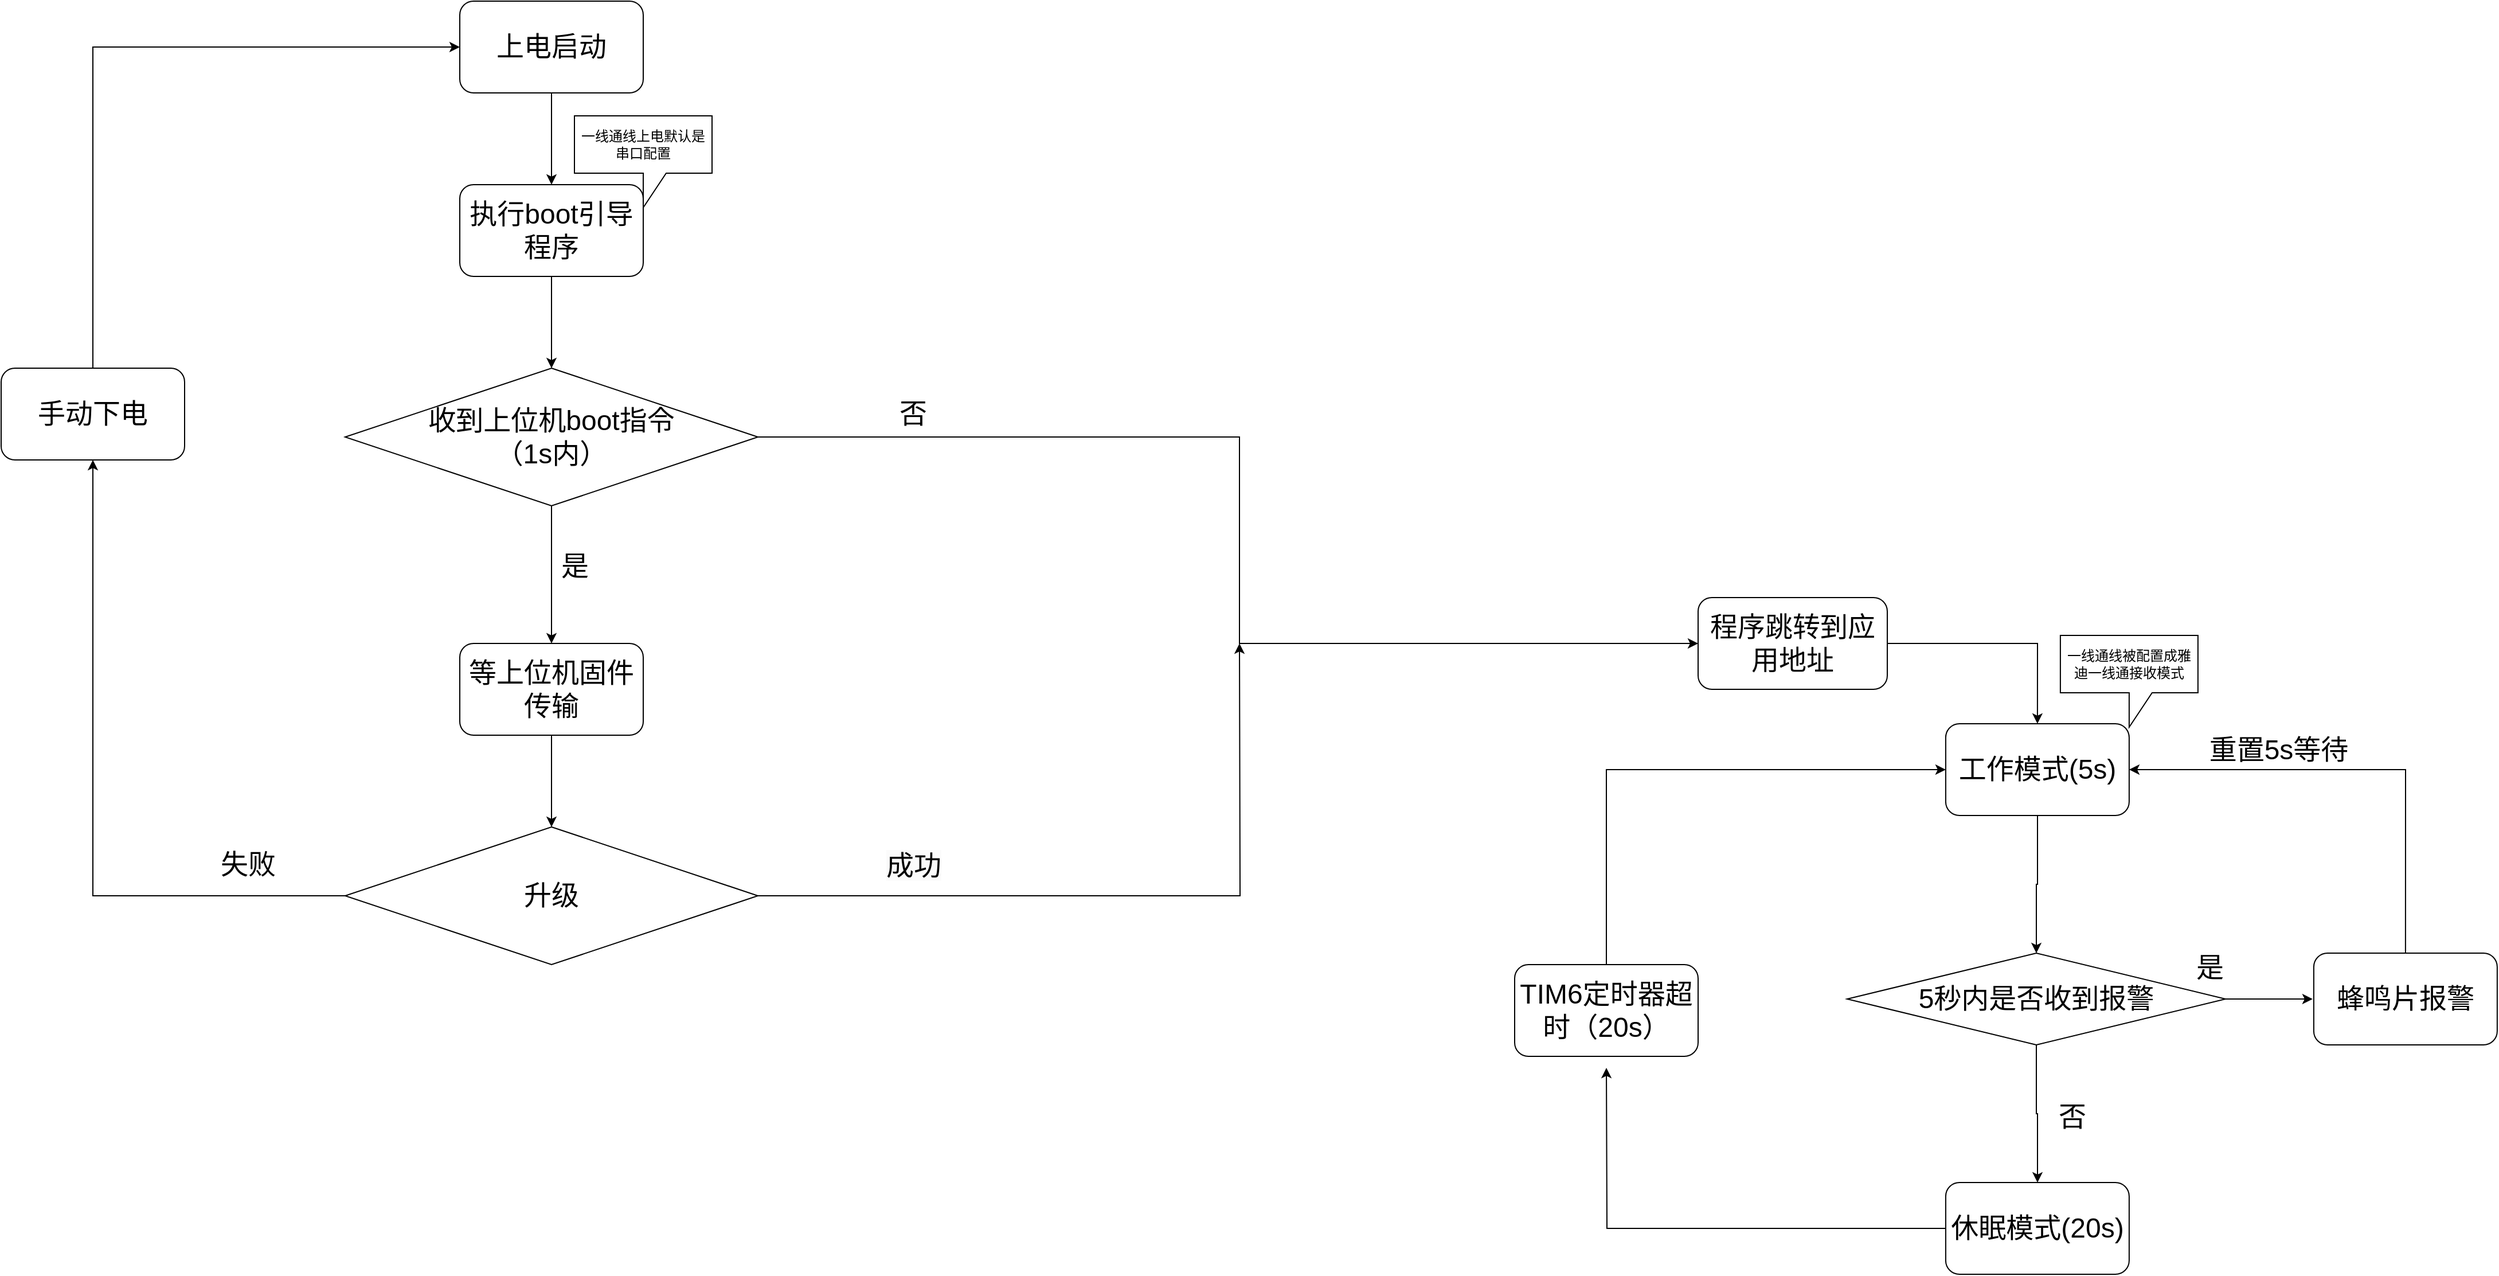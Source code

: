 <mxfile version="23.1.7" type="github">
  <diagram name="第 1 页" id="2HxO7je2tRMQ0RBZFBat">
    <mxGraphModel dx="2533" dy="1431" grid="1" gridSize="10" guides="1" tooltips="1" connect="1" arrows="1" fold="1" page="1" pageScale="1" pageWidth="827" pageHeight="1169" math="0" shadow="0">
      <root>
        <mxCell id="0" />
        <mxCell id="1" parent="0" />
        <mxCell id="_65gUGmYSUx_KgQnUF9C-1" style="edgeStyle=orthogonalEdgeStyle;rounded=0;orthogonalLoop=1;jettySize=auto;html=1;entryX=0.5;entryY=0;entryDx=0;entryDy=0;" edge="1" parent="1" source="LUGfVyTX6iETMPzaW94x-1" target="LUGfVyTX6iETMPzaW94x-7">
          <mxGeometry relative="1" as="geometry" />
        </mxCell>
        <mxCell id="LUGfVyTX6iETMPzaW94x-1" value="&lt;font style=&quot;font-size: 24px;&quot;&gt;上电启动&lt;/font&gt;" style="rounded=1;whiteSpace=wrap;html=1;" parent="1" vertex="1">
          <mxGeometry x="440" y="40" width="160" height="80" as="geometry" />
        </mxCell>
        <mxCell id="PsWsZHHcN24-2R9jMyWs-2" style="edgeStyle=orthogonalEdgeStyle;rounded=0;orthogonalLoop=1;jettySize=auto;html=1;" parent="1" source="LUGfVyTX6iETMPzaW94x-6" target="PsWsZHHcN24-2R9jMyWs-1" edge="1">
          <mxGeometry relative="1" as="geometry" />
        </mxCell>
        <mxCell id="LUGfVyTX6iETMPzaW94x-6" value="&lt;span style=&quot;font-size: 24px;&quot;&gt;工作模式(5s)&lt;/span&gt;" style="rounded=1;whiteSpace=wrap;html=1;" parent="1" vertex="1">
          <mxGeometry x="1735.95" y="670" width="160" height="80" as="geometry" />
        </mxCell>
        <mxCell id="_65gUGmYSUx_KgQnUF9C-2" style="edgeStyle=orthogonalEdgeStyle;rounded=0;orthogonalLoop=1;jettySize=auto;html=1;entryX=0.5;entryY=0;entryDx=0;entryDy=0;" edge="1" parent="1" source="LUGfVyTX6iETMPzaW94x-7" target="qNlfay7nsXPxG3cRkx4I-4">
          <mxGeometry relative="1" as="geometry" />
        </mxCell>
        <mxCell id="LUGfVyTX6iETMPzaW94x-7" value="&lt;font style=&quot;font-size: 24px;&quot;&gt;执行boot引导程序&lt;/font&gt;" style="rounded=1;whiteSpace=wrap;html=1;" parent="1" vertex="1">
          <mxGeometry x="440" y="200" width="160" height="80" as="geometry" />
        </mxCell>
        <mxCell id="_65gUGmYSUx_KgQnUF9C-21" style="edgeStyle=orthogonalEdgeStyle;rounded=0;orthogonalLoop=1;jettySize=auto;html=1;entryX=0;entryY=0.5;entryDx=0;entryDy=0;" edge="1" parent="1" source="LUGfVyTX6iETMPzaW94x-20" target="LUGfVyTX6iETMPzaW94x-6">
          <mxGeometry relative="1" as="geometry">
            <Array as="points">
              <mxPoint x="1440" y="710" />
            </Array>
          </mxGeometry>
        </mxCell>
        <mxCell id="LUGfVyTX6iETMPzaW94x-20" value="&lt;span style=&quot;font-size: 24px;&quot;&gt;TIM6定时器超时（20s）&lt;/span&gt;" style="rounded=1;whiteSpace=wrap;html=1;" parent="1" vertex="1">
          <mxGeometry x="1360" y="880" width="160" height="80" as="geometry" />
        </mxCell>
        <mxCell id="_65gUGmYSUx_KgQnUF9C-20" style="edgeStyle=orthogonalEdgeStyle;rounded=0;orthogonalLoop=1;jettySize=auto;html=1;" edge="1" parent="1" source="LUGfVyTX6iETMPzaW94x-22">
          <mxGeometry relative="1" as="geometry">
            <mxPoint x="1440" y="970" as="targetPoint" />
          </mxGeometry>
        </mxCell>
        <mxCell id="LUGfVyTX6iETMPzaW94x-22" value="&lt;span style=&quot;font-size: 24px;&quot;&gt;休眠模式(20s)&lt;/span&gt;" style="rounded=1;whiteSpace=wrap;html=1;" parent="1" vertex="1">
          <mxGeometry x="1735.95" y="1070" width="160" height="80" as="geometry" />
        </mxCell>
        <mxCell id="PsWsZHHcN24-2R9jMyWs-3" style="edgeStyle=orthogonalEdgeStyle;rounded=0;orthogonalLoop=1;jettySize=auto;html=1;" parent="1" source="PsWsZHHcN24-2R9jMyWs-1" target="LUGfVyTX6iETMPzaW94x-22" edge="1">
          <mxGeometry relative="1" as="geometry" />
        </mxCell>
        <mxCell id="PsWsZHHcN24-2R9jMyWs-6" style="edgeStyle=orthogonalEdgeStyle;rounded=0;orthogonalLoop=1;jettySize=auto;html=1;" parent="1" source="PsWsZHHcN24-2R9jMyWs-1" edge="1">
          <mxGeometry relative="1" as="geometry">
            <mxPoint x="2055.95" y="910" as="targetPoint" />
          </mxGeometry>
        </mxCell>
        <mxCell id="PsWsZHHcN24-2R9jMyWs-1" value="&lt;font style=&quot;font-size: 24px;&quot;&gt;5秒内是否收到报警&lt;/font&gt;" style="rhombus;whiteSpace=wrap;html=1;" parent="1" vertex="1">
          <mxGeometry x="1650" y="870" width="330" height="80" as="geometry" />
        </mxCell>
        <mxCell id="PsWsZHHcN24-2R9jMyWs-4" value="&lt;font style=&quot;font-size: 24px;&quot;&gt;否&lt;/font&gt;" style="text;html=1;align=center;verticalAlign=middle;resizable=0;points=[];autosize=1;strokeColor=none;fillColor=none;" parent="1" vertex="1">
          <mxGeometry x="1820.95" y="993" width="50" height="40" as="geometry" />
        </mxCell>
        <mxCell id="PsWsZHHcN24-2R9jMyWs-8" style="edgeStyle=orthogonalEdgeStyle;rounded=0;orthogonalLoop=1;jettySize=auto;html=1;exitX=0.5;exitY=0;exitDx=0;exitDy=0;entryX=1;entryY=0.5;entryDx=0;entryDy=0;" parent="1" source="PsWsZHHcN24-2R9jMyWs-5" target="LUGfVyTX6iETMPzaW94x-6" edge="1">
          <mxGeometry relative="1" as="geometry" />
        </mxCell>
        <mxCell id="PsWsZHHcN24-2R9jMyWs-5" value="&lt;span style=&quot;font-size: 24px;&quot;&gt;蜂鸣片报警&lt;/span&gt;" style="rounded=1;whiteSpace=wrap;html=1;" parent="1" vertex="1">
          <mxGeometry x="2056.95" y="870" width="160" height="80" as="geometry" />
        </mxCell>
        <mxCell id="PsWsZHHcN24-2R9jMyWs-9" value="&lt;font style=&quot;font-size: 24px;&quot;&gt;重置5s等待&lt;/font&gt;" style="text;html=1;align=center;verticalAlign=middle;resizable=0;points=[];autosize=1;strokeColor=none;fillColor=none;" parent="1" vertex="1">
          <mxGeometry x="1955.95" y="673" width="140" height="40" as="geometry" />
        </mxCell>
        <mxCell id="PsWsZHHcN24-2R9jMyWs-10" value="&lt;font style=&quot;font-size: 24px;&quot;&gt;是&lt;/font&gt;" style="text;html=1;align=center;verticalAlign=middle;resizable=0;points=[];autosize=1;strokeColor=none;fillColor=none;" parent="1" vertex="1">
          <mxGeometry x="1940.95" y="863" width="50" height="40" as="geometry" />
        </mxCell>
        <mxCell id="qNlfay7nsXPxG3cRkx4I-2" value="一线通线上电默认是串口配置" style="shape=callout;whiteSpace=wrap;html=1;perimeter=calloutPerimeter;" parent="1" vertex="1">
          <mxGeometry x="540" y="140" width="120" height="80" as="geometry" />
        </mxCell>
        <mxCell id="qNlfay7nsXPxG3cRkx4I-10" style="edgeStyle=orthogonalEdgeStyle;rounded=0;orthogonalLoop=1;jettySize=auto;html=1;" parent="1" source="qNlfay7nsXPxG3cRkx4I-4" edge="1">
          <mxGeometry relative="1" as="geometry">
            <mxPoint x="520" y="600" as="targetPoint" />
          </mxGeometry>
        </mxCell>
        <mxCell id="qNlfay7nsXPxG3cRkx4I-18" style="edgeStyle=orthogonalEdgeStyle;rounded=0;orthogonalLoop=1;jettySize=auto;html=1;entryX=0;entryY=0.5;entryDx=0;entryDy=0;" parent="1" source="qNlfay7nsXPxG3cRkx4I-4" target="qNlfay7nsXPxG3cRkx4I-15" edge="1">
          <mxGeometry relative="1" as="geometry">
            <Array as="points">
              <mxPoint x="1120" y="420" />
              <mxPoint x="1120" y="600" />
              <mxPoint x="1520" y="600" />
            </Array>
          </mxGeometry>
        </mxCell>
        <mxCell id="qNlfay7nsXPxG3cRkx4I-4" value="&lt;span style=&quot;font-size: 24px;&quot;&gt;收到上位机boot指令&lt;br&gt;（1s内）&lt;br&gt;&lt;/span&gt;" style="rhombus;whiteSpace=wrap;html=1;" parent="1" vertex="1">
          <mxGeometry x="340" y="360" width="360" height="120" as="geometry" />
        </mxCell>
        <mxCell id="_65gUGmYSUx_KgQnUF9C-6" style="edgeStyle=orthogonalEdgeStyle;rounded=0;orthogonalLoop=1;jettySize=auto;html=1;entryX=0.5;entryY=0;entryDx=0;entryDy=0;" edge="1" parent="1" source="qNlfay7nsXPxG3cRkx4I-11">
          <mxGeometry relative="1" as="geometry">
            <mxPoint x="520" y="760" as="targetPoint" />
          </mxGeometry>
        </mxCell>
        <mxCell id="qNlfay7nsXPxG3cRkx4I-11" value="&lt;font style=&quot;font-size: 24px;&quot;&gt;等上位机固件传输&lt;/font&gt;" style="rounded=1;whiteSpace=wrap;html=1;" parent="1" vertex="1">
          <mxGeometry x="440" y="600" width="160" height="80" as="geometry" />
        </mxCell>
        <mxCell id="qNlfay7nsXPxG3cRkx4I-12" value="&lt;font style=&quot;font-size: 24px;&quot;&gt;是&lt;/font&gt;" style="text;html=1;align=center;verticalAlign=middle;resizable=0;points=[];autosize=1;strokeColor=none;fillColor=none;" parent="1" vertex="1">
          <mxGeometry x="515" y="513" width="50" height="40" as="geometry" />
        </mxCell>
        <mxCell id="qNlfay7nsXPxG3cRkx4I-17" style="edgeStyle=orthogonalEdgeStyle;rounded=0;orthogonalLoop=1;jettySize=auto;html=1;entryX=0.5;entryY=0;entryDx=0;entryDy=0;" parent="1" source="qNlfay7nsXPxG3cRkx4I-15" target="LUGfVyTX6iETMPzaW94x-6" edge="1">
          <mxGeometry relative="1" as="geometry" />
        </mxCell>
        <mxCell id="qNlfay7nsXPxG3cRkx4I-15" value="&lt;font style=&quot;font-size: 24px;&quot;&gt;程序跳转到应用地址&lt;/font&gt;" style="rounded=1;whiteSpace=wrap;html=1;" parent="1" vertex="1">
          <mxGeometry x="1520" y="560" width="165" height="80" as="geometry" />
        </mxCell>
        <mxCell id="qNlfay7nsXPxG3cRkx4I-16" value="&lt;font style=&quot;font-size: 24px;&quot;&gt;否&lt;/font&gt;" style="text;html=1;align=center;verticalAlign=middle;resizable=0;points=[];autosize=1;strokeColor=none;fillColor=none;" parent="1" vertex="1">
          <mxGeometry x="810" y="380" width="50" height="40" as="geometry" />
        </mxCell>
        <mxCell id="qNlfay7nsXPxG3cRkx4I-19" value="一线通线被配置成雅迪一线通接收模式" style="shape=callout;whiteSpace=wrap;html=1;perimeter=calloutPerimeter;" parent="1" vertex="1">
          <mxGeometry x="1835.95" y="593" width="120" height="80" as="geometry" />
        </mxCell>
        <mxCell id="_65gUGmYSUx_KgQnUF9C-14" style="edgeStyle=orthogonalEdgeStyle;rounded=0;orthogonalLoop=1;jettySize=auto;html=1;entryX=0.5;entryY=1;entryDx=0;entryDy=0;" edge="1" parent="1" source="_65gUGmYSUx_KgQnUF9C-11" target="_65gUGmYSUx_KgQnUF9C-13">
          <mxGeometry relative="1" as="geometry" />
        </mxCell>
        <mxCell id="_65gUGmYSUx_KgQnUF9C-18" style="edgeStyle=orthogonalEdgeStyle;rounded=0;orthogonalLoop=1;jettySize=auto;html=1;" edge="1" parent="1" source="_65gUGmYSUx_KgQnUF9C-11">
          <mxGeometry relative="1" as="geometry">
            <mxPoint x="1120" y="600" as="targetPoint" />
          </mxGeometry>
        </mxCell>
        <mxCell id="_65gUGmYSUx_KgQnUF9C-11" value="&lt;span style=&quot;font-size: 24px;&quot;&gt;升级&lt;br&gt;&lt;/span&gt;" style="rhombus;whiteSpace=wrap;html=1;" vertex="1" parent="1">
          <mxGeometry x="340" y="760" width="360" height="120" as="geometry" />
        </mxCell>
        <mxCell id="_65gUGmYSUx_KgQnUF9C-15" style="edgeStyle=orthogonalEdgeStyle;rounded=0;orthogonalLoop=1;jettySize=auto;html=1;entryX=0;entryY=0.5;entryDx=0;entryDy=0;" edge="1" parent="1" source="_65gUGmYSUx_KgQnUF9C-13" target="LUGfVyTX6iETMPzaW94x-1">
          <mxGeometry relative="1" as="geometry">
            <Array as="points">
              <mxPoint x="120" y="80" />
            </Array>
          </mxGeometry>
        </mxCell>
        <mxCell id="_65gUGmYSUx_KgQnUF9C-13" value="&lt;span style=&quot;font-size: 24px;&quot;&gt;手动下电&lt;/span&gt;" style="rounded=1;whiteSpace=wrap;html=1;" vertex="1" parent="1">
          <mxGeometry x="40" y="360" width="160" height="80" as="geometry" />
        </mxCell>
        <mxCell id="_65gUGmYSUx_KgQnUF9C-16" value="&lt;font style=&quot;font-size: 24px;&quot;&gt;失败&lt;/font&gt;" style="text;html=1;align=center;verticalAlign=middle;resizable=0;points=[];autosize=1;strokeColor=none;fillColor=none;" vertex="1" parent="1">
          <mxGeometry x="220" y="773" width="70" height="40" as="geometry" />
        </mxCell>
        <mxCell id="_65gUGmYSUx_KgQnUF9C-19" value="&lt;span style=&quot;color: rgb(0, 0, 0); font-family: Helvetica; font-size: 24px; font-style: normal; font-variant-ligatures: normal; font-variant-caps: normal; font-weight: 400; letter-spacing: normal; orphans: 2; text-align: center; text-indent: 0px; text-transform: none; widows: 2; word-spacing: 0px; -webkit-text-stroke-width: 0px; background-color: rgb(251, 251, 251); text-decoration-thickness: initial; text-decoration-style: initial; text-decoration-color: initial; float: none; display: inline !important;&quot;&gt;成功&lt;/span&gt;" style="text;whiteSpace=wrap;html=1;" vertex="1" parent="1">
          <mxGeometry x="810" y="773" width="80" height="50" as="geometry" />
        </mxCell>
      </root>
    </mxGraphModel>
  </diagram>
</mxfile>
